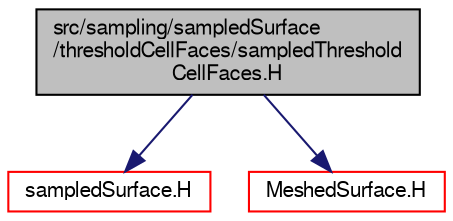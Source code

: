 digraph "src/sampling/sampledSurface/thresholdCellFaces/sampledThresholdCellFaces.H"
{
  bgcolor="transparent";
  edge [fontname="FreeSans",fontsize="10",labelfontname="FreeSans",labelfontsize="10"];
  node [fontname="FreeSans",fontsize="10",shape=record];
  Node0 [label="src/sampling/sampledSurface\l/thresholdCellFaces/sampledThreshold\lCellFaces.H",height=0.2,width=0.4,color="black", fillcolor="grey75", style="filled", fontcolor="black"];
  Node0 -> Node1 [color="midnightblue",fontsize="10",style="solid",fontname="FreeSans"];
  Node1 [label="sampledSurface.H",height=0.2,width=0.4,color="red",URL="$a14777.html"];
  Node0 -> Node329 [color="midnightblue",fontsize="10",style="solid",fontname="FreeSans"];
  Node329 [label="MeshedSurface.H",height=0.2,width=0.4,color="red",URL="$a15041.html"];
}
